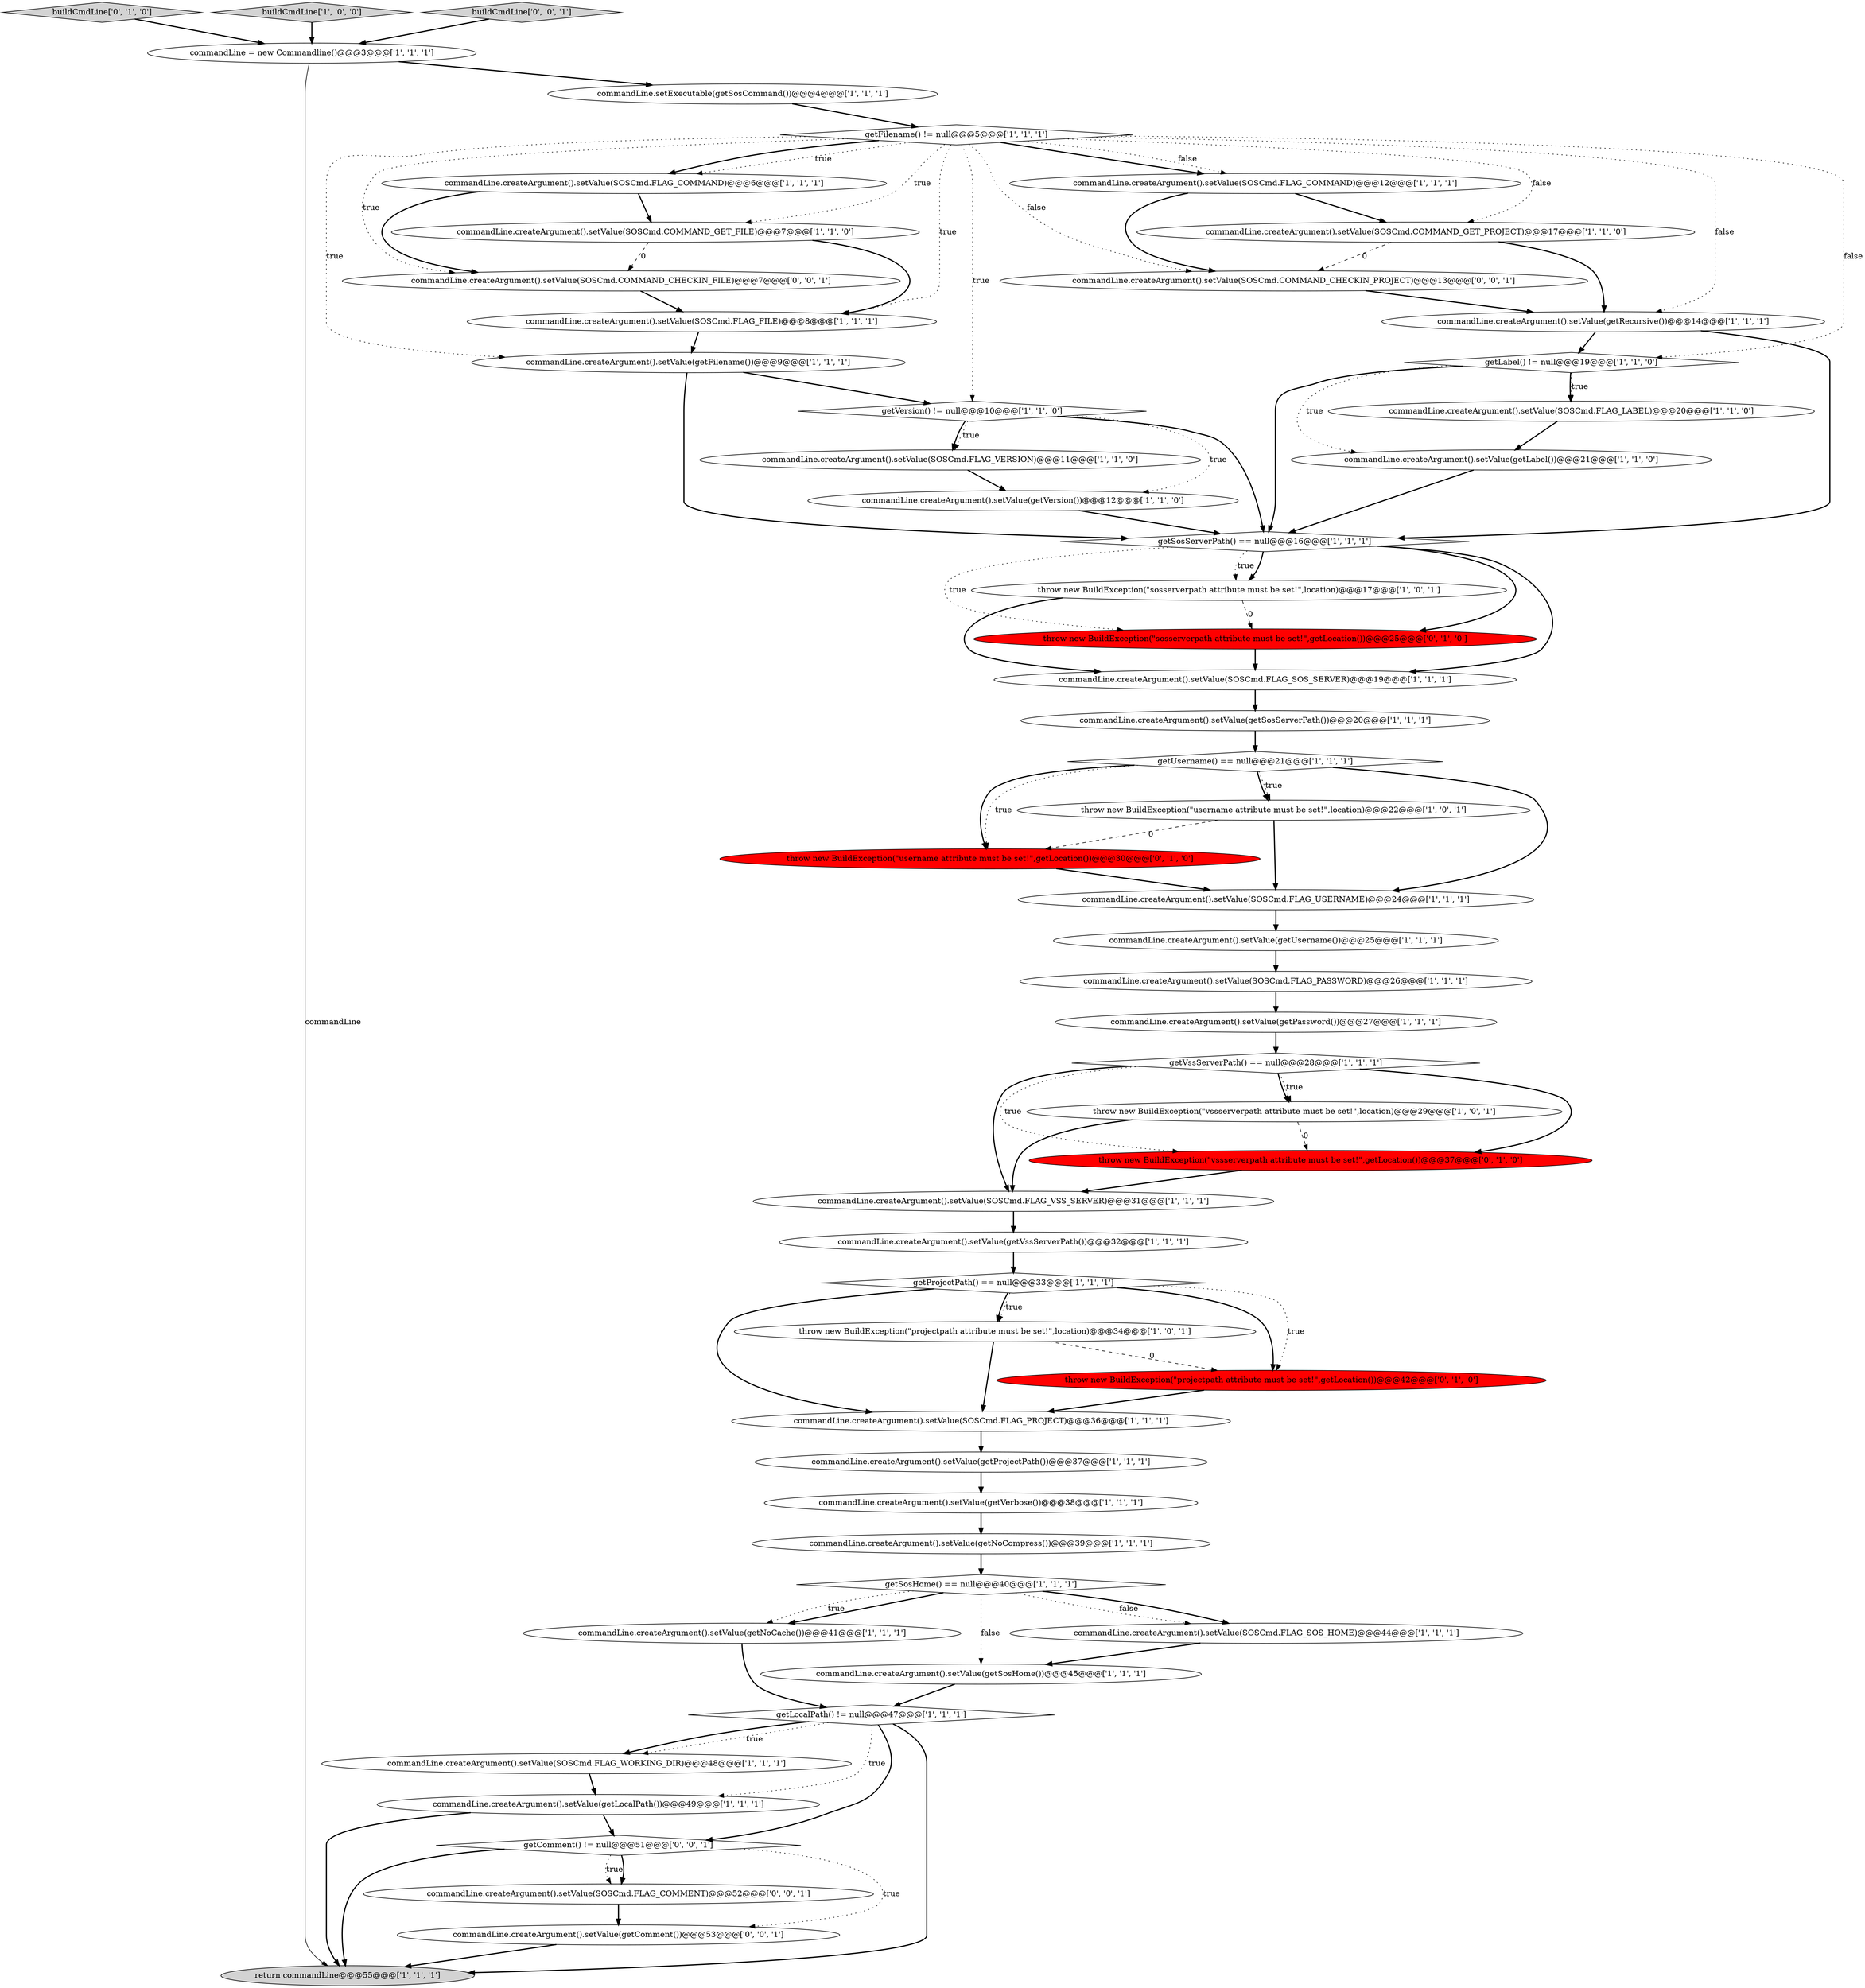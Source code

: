 digraph {
49 [style = filled, label = "throw new BuildException(\"projectpath attribute must be set!\",getLocation())@@@42@@@['0', '1', '0']", fillcolor = red, shape = ellipse image = "AAA1AAABBB2BBB"];
52 [style = filled, label = "commandLine.createArgument().setValue(SOSCmd.COMMAND_CHECKIN_FILE)@@@7@@@['0', '0', '1']", fillcolor = white, shape = ellipse image = "AAA0AAABBB3BBB"];
1 [style = filled, label = "return commandLine@@@55@@@['1', '1', '1']", fillcolor = lightgray, shape = ellipse image = "AAA0AAABBB1BBB"];
28 [style = filled, label = "commandLine.createArgument().setValue(SOSCmd.FLAG_SOS_SERVER)@@@19@@@['1', '1', '1']", fillcolor = white, shape = ellipse image = "AAA0AAABBB1BBB"];
31 [style = filled, label = "commandLine.createArgument().setValue(getSosHome())@@@45@@@['1', '1', '1']", fillcolor = white, shape = ellipse image = "AAA0AAABBB1BBB"];
5 [style = filled, label = "commandLine.createArgument().setValue(SOSCmd.FLAG_PASSWORD)@@@26@@@['1', '1', '1']", fillcolor = white, shape = ellipse image = "AAA0AAABBB1BBB"];
35 [style = filled, label = "commandLine.createArgument().setValue(SOSCmd.FLAG_SOS_HOME)@@@44@@@['1', '1', '1']", fillcolor = white, shape = ellipse image = "AAA0AAABBB1BBB"];
13 [style = filled, label = "throw new BuildException(\"sosserverpath attribute must be set!\",location)@@@17@@@['1', '0', '1']", fillcolor = white, shape = ellipse image = "AAA0AAABBB1BBB"];
21 [style = filled, label = "commandLine.createArgument().setValue(SOSCmd.FLAG_LABEL)@@@20@@@['1', '1', '0']", fillcolor = white, shape = ellipse image = "AAA0AAABBB1BBB"];
29 [style = filled, label = "commandLine.setExecutable(getSosCommand())@@@4@@@['1', '1', '1']", fillcolor = white, shape = ellipse image = "AAA0AAABBB1BBB"];
34 [style = filled, label = "getUsername() == null@@@21@@@['1', '1', '1']", fillcolor = white, shape = diamond image = "AAA0AAABBB1BBB"];
37 [style = filled, label = "commandLine.createArgument().setValue(getFilename())@@@9@@@['1', '1', '1']", fillcolor = white, shape = ellipse image = "AAA0AAABBB1BBB"];
40 [style = filled, label = "throw new BuildException(\"username attribute must be set!\",location)@@@22@@@['1', '0', '1']", fillcolor = white, shape = ellipse image = "AAA0AAABBB1BBB"];
24 [style = filled, label = "commandLine.createArgument().setValue(SOSCmd.FLAG_VERSION)@@@11@@@['1', '1', '0']", fillcolor = white, shape = ellipse image = "AAA0AAABBB1BBB"];
30 [style = filled, label = "commandLine.createArgument().setValue(getVerbose())@@@38@@@['1', '1', '1']", fillcolor = white, shape = ellipse image = "AAA0AAABBB1BBB"];
44 [style = filled, label = "commandLine.createArgument().setValue(getNoCompress())@@@39@@@['1', '1', '1']", fillcolor = white, shape = ellipse image = "AAA0AAABBB1BBB"];
3 [style = filled, label = "getProjectPath() == null@@@33@@@['1', '1', '1']", fillcolor = white, shape = diamond image = "AAA0AAABBB1BBB"];
53 [style = filled, label = "commandLine.createArgument().setValue(SOSCmd.COMMAND_CHECKIN_PROJECT)@@@13@@@['0', '0', '1']", fillcolor = white, shape = ellipse image = "AAA0AAABBB3BBB"];
38 [style = filled, label = "getSosHome() == null@@@40@@@['1', '1', '1']", fillcolor = white, shape = diamond image = "AAA0AAABBB1BBB"];
22 [style = filled, label = "commandLine.createArgument().setValue(getPassword())@@@27@@@['1', '1', '1']", fillcolor = white, shape = ellipse image = "AAA0AAABBB1BBB"];
6 [style = filled, label = "commandLine = new Commandline()@@@3@@@['1', '1', '1']", fillcolor = white, shape = ellipse image = "AAA0AAABBB1BBB"];
4 [style = filled, label = "getLocalPath() != null@@@47@@@['1', '1', '1']", fillcolor = white, shape = diamond image = "AAA0AAABBB1BBB"];
0 [style = filled, label = "commandLine.createArgument().setValue(getLocalPath())@@@49@@@['1', '1', '1']", fillcolor = white, shape = ellipse image = "AAA0AAABBB1BBB"];
50 [style = filled, label = "commandLine.createArgument().setValue(getComment())@@@53@@@['0', '0', '1']", fillcolor = white, shape = ellipse image = "AAA0AAABBB3BBB"];
33 [style = filled, label = "commandLine.createArgument().setValue(getProjectPath())@@@37@@@['1', '1', '1']", fillcolor = white, shape = ellipse image = "AAA0AAABBB1BBB"];
26 [style = filled, label = "commandLine.createArgument().setValue(getUsername())@@@25@@@['1', '1', '1']", fillcolor = white, shape = ellipse image = "AAA0AAABBB1BBB"];
14 [style = filled, label = "getSosServerPath() == null@@@16@@@['1', '1', '1']", fillcolor = white, shape = diamond image = "AAA0AAABBB1BBB"];
32 [style = filled, label = "commandLine.createArgument().setValue(SOSCmd.COMMAND_GET_PROJECT)@@@17@@@['1', '1', '0']", fillcolor = white, shape = ellipse image = "AAA0AAABBB1BBB"];
20 [style = filled, label = "commandLine.createArgument().setValue(getRecursive())@@@14@@@['1', '1', '1']", fillcolor = white, shape = ellipse image = "AAA0AAABBB1BBB"];
8 [style = filled, label = "commandLine.createArgument().setValue(getSosServerPath())@@@20@@@['1', '1', '1']", fillcolor = white, shape = ellipse image = "AAA0AAABBB1BBB"];
18 [style = filled, label = "getFilename() != null@@@5@@@['1', '1', '1']", fillcolor = white, shape = diamond image = "AAA0AAABBB1BBB"];
46 [style = filled, label = "throw new BuildException(\"sosserverpath attribute must be set!\",getLocation())@@@25@@@['0', '1', '0']", fillcolor = red, shape = ellipse image = "AAA1AAABBB2BBB"];
15 [style = filled, label = "commandLine.createArgument().setValue(getNoCache())@@@41@@@['1', '1', '1']", fillcolor = white, shape = ellipse image = "AAA0AAABBB1BBB"];
27 [style = filled, label = "commandLine.createArgument().setValue(getVersion())@@@12@@@['1', '1', '0']", fillcolor = white, shape = ellipse image = "AAA0AAABBB1BBB"];
47 [style = filled, label = "buildCmdLine['0', '1', '0']", fillcolor = lightgray, shape = diamond image = "AAA0AAABBB2BBB"];
23 [style = filled, label = "buildCmdLine['1', '0', '0']", fillcolor = lightgray, shape = diamond image = "AAA0AAABBB1BBB"];
55 [style = filled, label = "getComment() != null@@@51@@@['0', '0', '1']", fillcolor = white, shape = diamond image = "AAA0AAABBB3BBB"];
45 [style = filled, label = "throw new BuildException(\"username attribute must be set!\",getLocation())@@@30@@@['0', '1', '0']", fillcolor = red, shape = ellipse image = "AAA1AAABBB2BBB"];
42 [style = filled, label = "commandLine.createArgument().setValue(SOSCmd.FLAG_WORKING_DIR)@@@48@@@['1', '1', '1']", fillcolor = white, shape = ellipse image = "AAA0AAABBB1BBB"];
43 [style = filled, label = "throw new BuildException(\"projectpath attribute must be set!\",location)@@@34@@@['1', '0', '1']", fillcolor = white, shape = ellipse image = "AAA0AAABBB1BBB"];
12 [style = filled, label = "commandLine.createArgument().setValue(SOSCmd.FLAG_COMMAND)@@@6@@@['1', '1', '1']", fillcolor = white, shape = ellipse image = "AAA0AAABBB1BBB"];
10 [style = filled, label = "commandLine.createArgument().setValue(SOSCmd.FLAG_FILE)@@@8@@@['1', '1', '1']", fillcolor = white, shape = ellipse image = "AAA0AAABBB1BBB"];
16 [style = filled, label = "throw new BuildException(\"vssserverpath attribute must be set!\",location)@@@29@@@['1', '0', '1']", fillcolor = white, shape = ellipse image = "AAA0AAABBB1BBB"];
48 [style = filled, label = "throw new BuildException(\"vssserverpath attribute must be set!\",getLocation())@@@37@@@['0', '1', '0']", fillcolor = red, shape = ellipse image = "AAA1AAABBB2BBB"];
11 [style = filled, label = "commandLine.createArgument().setValue(getVssServerPath())@@@32@@@['1', '1', '1']", fillcolor = white, shape = ellipse image = "AAA0AAABBB1BBB"];
7 [style = filled, label = "commandLine.createArgument().setValue(SOSCmd.FLAG_VSS_SERVER)@@@31@@@['1', '1', '1']", fillcolor = white, shape = ellipse image = "AAA0AAABBB1BBB"];
9 [style = filled, label = "commandLine.createArgument().setValue(SOSCmd.FLAG_COMMAND)@@@12@@@['1', '1', '1']", fillcolor = white, shape = ellipse image = "AAA0AAABBB1BBB"];
41 [style = filled, label = "commandLine.createArgument().setValue(SOSCmd.FLAG_PROJECT)@@@36@@@['1', '1', '1']", fillcolor = white, shape = ellipse image = "AAA0AAABBB1BBB"];
51 [style = filled, label = "buildCmdLine['0', '0', '1']", fillcolor = lightgray, shape = diamond image = "AAA0AAABBB3BBB"];
25 [style = filled, label = "getLabel() != null@@@19@@@['1', '1', '0']", fillcolor = white, shape = diamond image = "AAA0AAABBB1BBB"];
39 [style = filled, label = "getVssServerPath() == null@@@28@@@['1', '1', '1']", fillcolor = white, shape = diamond image = "AAA0AAABBB1BBB"];
2 [style = filled, label = "commandLine.createArgument().setValue(getLabel())@@@21@@@['1', '1', '0']", fillcolor = white, shape = ellipse image = "AAA0AAABBB1BBB"];
17 [style = filled, label = "commandLine.createArgument().setValue(SOSCmd.FLAG_USERNAME)@@@24@@@['1', '1', '1']", fillcolor = white, shape = ellipse image = "AAA0AAABBB1BBB"];
54 [style = filled, label = "commandLine.createArgument().setValue(SOSCmd.FLAG_COMMENT)@@@52@@@['0', '0', '1']", fillcolor = white, shape = ellipse image = "AAA0AAABBB3BBB"];
19 [style = filled, label = "commandLine.createArgument().setValue(SOSCmd.COMMAND_GET_FILE)@@@7@@@['1', '1', '0']", fillcolor = white, shape = ellipse image = "AAA0AAABBB1BBB"];
36 [style = filled, label = "getVersion() != null@@@10@@@['1', '1', '0']", fillcolor = white, shape = diamond image = "AAA0AAABBB1BBB"];
9->53 [style = bold, label=""];
34->45 [style = dotted, label="true"];
16->7 [style = bold, label=""];
18->53 [style = dotted, label="false"];
14->28 [style = bold, label=""];
25->14 [style = bold, label=""];
18->20 [style = dotted, label="false"];
38->15 [style = bold, label=""];
18->37 [style = dotted, label="true"];
6->29 [style = bold, label=""];
29->18 [style = bold, label=""];
21->2 [style = bold, label=""];
13->46 [style = dashed, label="0"];
36->24 [style = bold, label=""];
38->15 [style = dotted, label="true"];
34->17 [style = bold, label=""];
2->14 [style = bold, label=""];
14->46 [style = bold, label=""];
4->42 [style = dotted, label="true"];
45->17 [style = bold, label=""];
18->9 [style = dotted, label="false"];
36->24 [style = dotted, label="true"];
32->20 [style = bold, label=""];
24->27 [style = bold, label=""];
25->21 [style = bold, label=""];
25->21 [style = dotted, label="true"];
8->34 [style = bold, label=""];
35->31 [style = bold, label=""];
7->11 [style = bold, label=""];
47->6 [style = bold, label=""];
37->36 [style = bold, label=""];
40->45 [style = dashed, label="0"];
4->0 [style = dotted, label="true"];
9->32 [style = bold, label=""];
18->12 [style = bold, label=""];
53->20 [style = bold, label=""];
19->52 [style = dashed, label="0"];
31->4 [style = bold, label=""];
20->14 [style = bold, label=""];
18->32 [style = dotted, label="false"];
36->14 [style = bold, label=""];
20->25 [style = bold, label=""];
44->38 [style = bold, label=""];
16->48 [style = dashed, label="0"];
39->7 [style = bold, label=""];
38->31 [style = dotted, label="false"];
40->17 [style = bold, label=""];
18->9 [style = bold, label=""];
33->30 [style = bold, label=""];
49->41 [style = bold, label=""];
43->49 [style = dashed, label="0"];
38->35 [style = bold, label=""];
5->22 [style = bold, label=""];
30->44 [style = bold, label=""];
55->50 [style = dotted, label="true"];
38->35 [style = dotted, label="false"];
18->25 [style = dotted, label="false"];
39->16 [style = bold, label=""];
34->40 [style = bold, label=""];
27->14 [style = bold, label=""];
46->28 [style = bold, label=""];
18->36 [style = dotted, label="true"];
18->19 [style = dotted, label="true"];
19->10 [style = bold, label=""];
32->53 [style = dashed, label="0"];
51->6 [style = bold, label=""];
3->43 [style = dotted, label="true"];
42->0 [style = bold, label=""];
3->49 [style = dotted, label="true"];
18->10 [style = dotted, label="true"];
11->3 [style = bold, label=""];
39->48 [style = dotted, label="true"];
0->1 [style = bold, label=""];
3->41 [style = bold, label=""];
28->8 [style = bold, label=""];
23->6 [style = bold, label=""];
22->39 [style = bold, label=""];
43->41 [style = bold, label=""];
48->7 [style = bold, label=""];
4->1 [style = bold, label=""];
41->33 [style = bold, label=""];
14->13 [style = bold, label=""];
6->1 [style = solid, label="commandLine"];
25->2 [style = dotted, label="true"];
18->52 [style = dotted, label="true"];
34->40 [style = dotted, label="true"];
10->37 [style = bold, label=""];
17->26 [style = bold, label=""];
39->48 [style = bold, label=""];
36->27 [style = dotted, label="true"];
26->5 [style = bold, label=""];
34->45 [style = bold, label=""];
4->42 [style = bold, label=""];
52->10 [style = bold, label=""];
39->16 [style = dotted, label="true"];
14->13 [style = dotted, label="true"];
54->50 [style = bold, label=""];
55->54 [style = dotted, label="true"];
37->14 [style = bold, label=""];
18->12 [style = dotted, label="true"];
14->46 [style = dotted, label="true"];
50->1 [style = bold, label=""];
0->55 [style = bold, label=""];
55->1 [style = bold, label=""];
15->4 [style = bold, label=""];
12->52 [style = bold, label=""];
3->43 [style = bold, label=""];
4->55 [style = bold, label=""];
3->49 [style = bold, label=""];
55->54 [style = bold, label=""];
12->19 [style = bold, label=""];
13->28 [style = bold, label=""];
}
